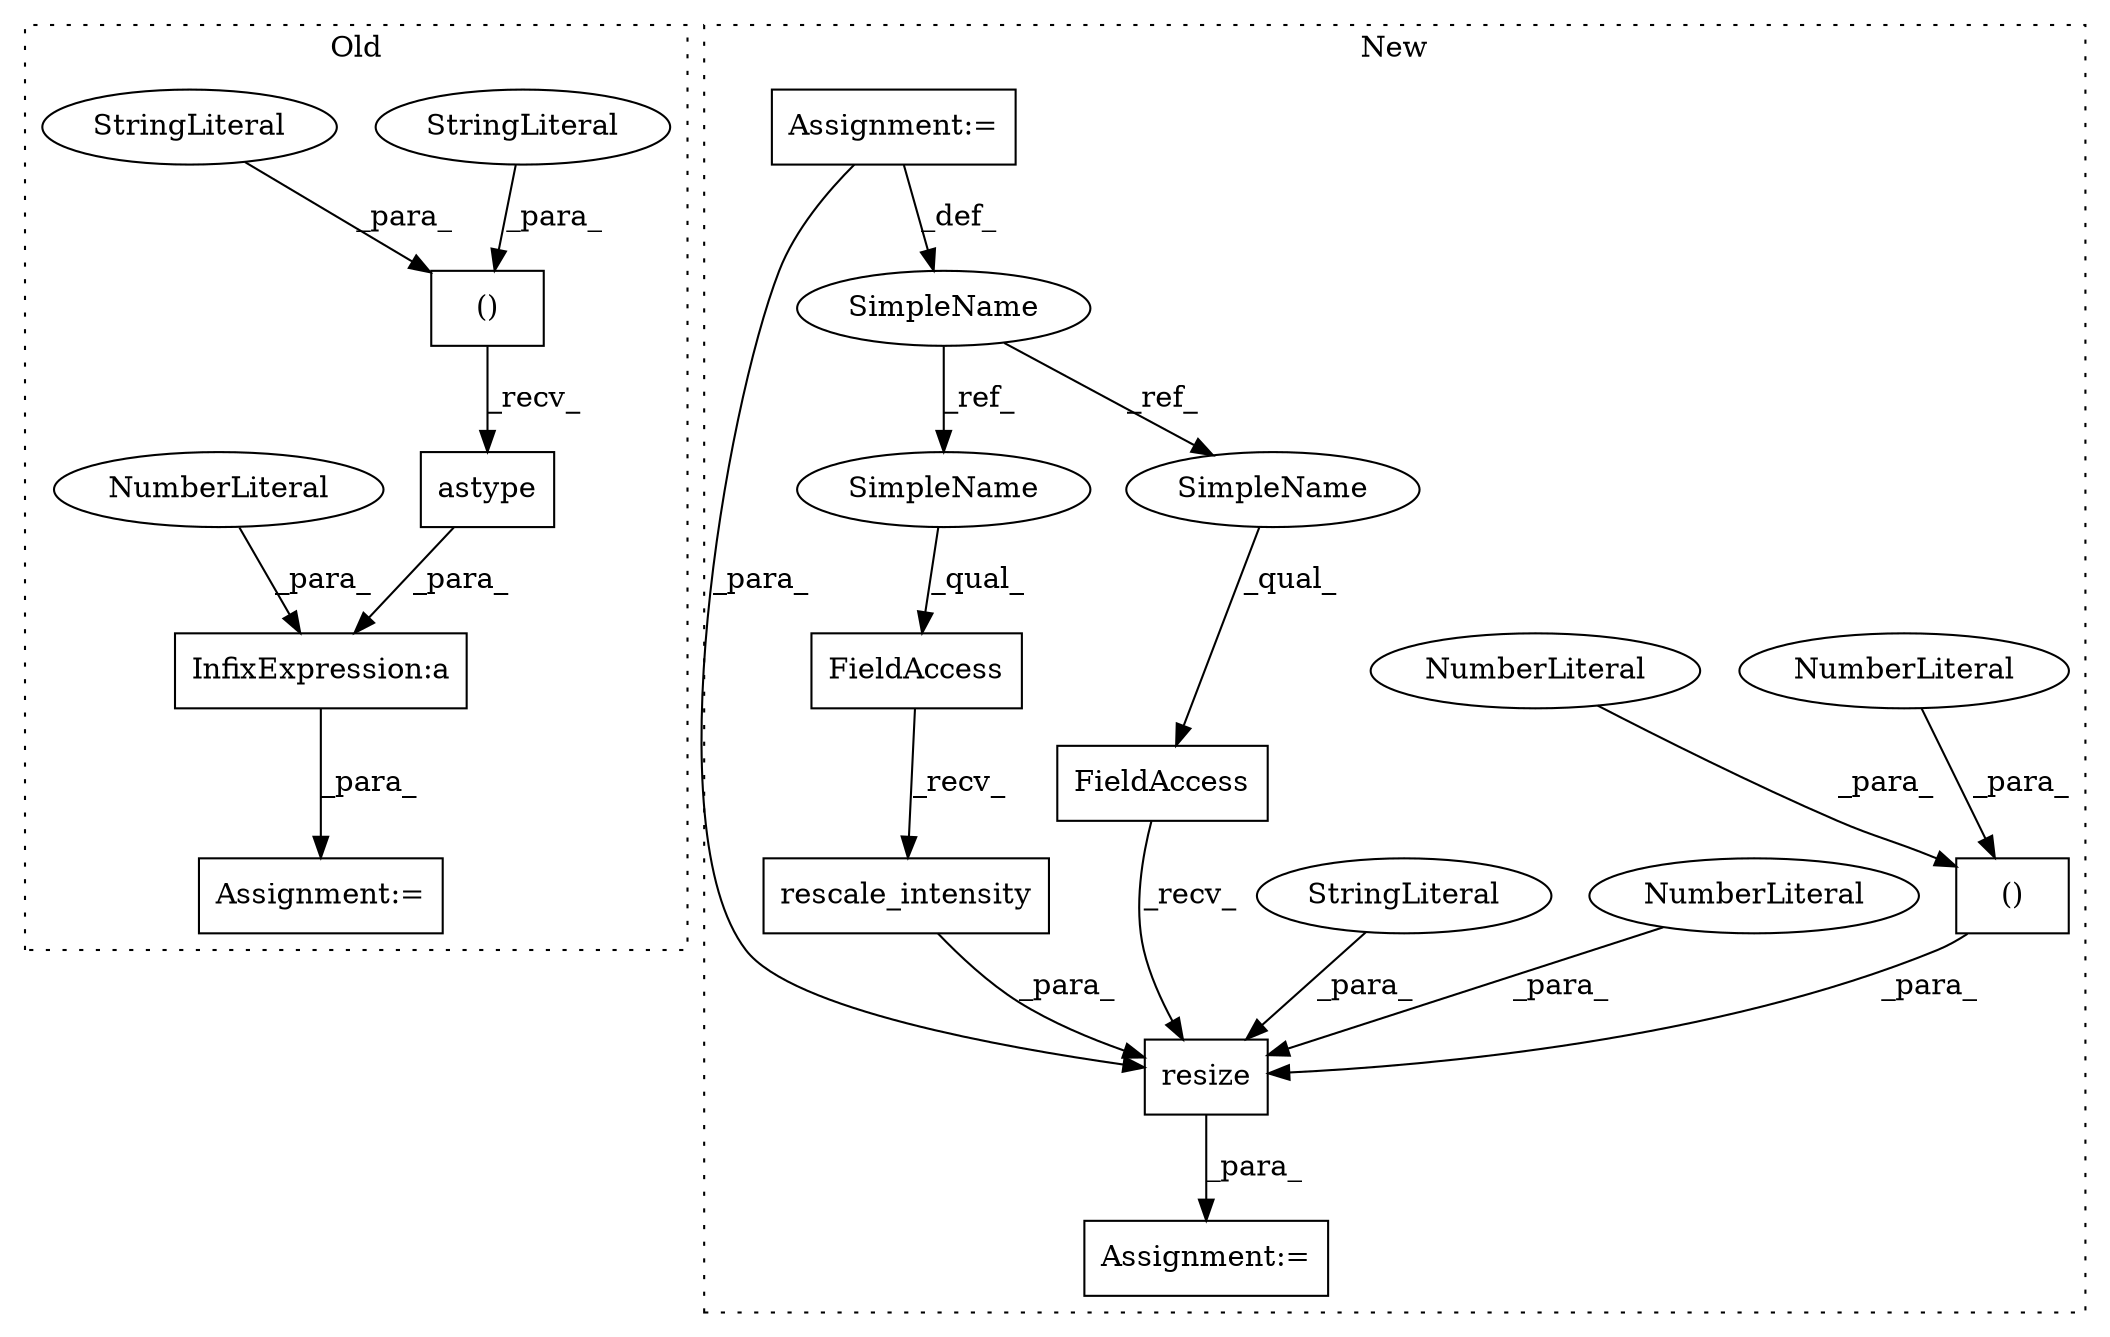 digraph G {
subgraph cluster0 {
1 [label="astype" a="32" s="11634,11646" l="7,1" shape="box"];
4 [label="Assignment:=" a="7" s="11556" l="1" shape="box"];
13 [label="()" a="106" s="11577" l="51" shape="box"];
16 [label="StringLiteral" a="45" s="11609" l="19" shape="ellipse"];
17 [label="StringLiteral" a="45" s="11577" l="19" shape="ellipse"];
18 [label="InfixExpression:a" a="27" s="11662" l="3" shape="box"];
19 [label="NumberLiteral" a="34" s="11665" l="3" shape="ellipse"];
label = "Old";
style="dotted";
}
subgraph cluster1 {
2 [label="rescale_intensity" a="32" s="11834,11859" l="18,1" shape="box"];
3 [label="FieldAccess" a="22" s="11817" l="16" shape="box"];
5 [label="Assignment:=" a="7" s="11874" l="1" shape="box"];
6 [label="()" a="106" s="11911" l="17" shape="box"];
7 [label="NumberLiteral" a="34" s="11926" l="2" shape="ellipse"];
8 [label="NumberLiteral" a="34" s="11911" l="2" shape="ellipse"];
9 [label="resize" a="32" s="11893,11943" l="7,1" shape="box"];
10 [label="NumberLiteral" a="34" s="11930" l="1" shape="ellipse"];
11 [label="StringLiteral" a="45" s="11932" l="11" shape="ellipse"];
12 [label="FieldAccess" a="22" s="11875" l="17" shape="box"];
14 [label="SimpleName" a="42" s="11700" l="7" shape="ellipse"];
15 [label="Assignment:=" a="7" s="11700" l="7" shape="box"];
20 [label="SimpleName" a="42" s="11817" l="7" shape="ellipse"];
21 [label="SimpleName" a="42" s="11875" l="7" shape="ellipse"];
label = "New";
style="dotted";
}
1 -> 18 [label="_para_"];
2 -> 9 [label="_para_"];
3 -> 2 [label="_recv_"];
6 -> 9 [label="_para_"];
7 -> 6 [label="_para_"];
8 -> 6 [label="_para_"];
9 -> 5 [label="_para_"];
10 -> 9 [label="_para_"];
11 -> 9 [label="_para_"];
12 -> 9 [label="_recv_"];
13 -> 1 [label="_recv_"];
14 -> 20 [label="_ref_"];
14 -> 21 [label="_ref_"];
15 -> 9 [label="_para_"];
15 -> 14 [label="_def_"];
16 -> 13 [label="_para_"];
17 -> 13 [label="_para_"];
18 -> 4 [label="_para_"];
19 -> 18 [label="_para_"];
20 -> 3 [label="_qual_"];
21 -> 12 [label="_qual_"];
}